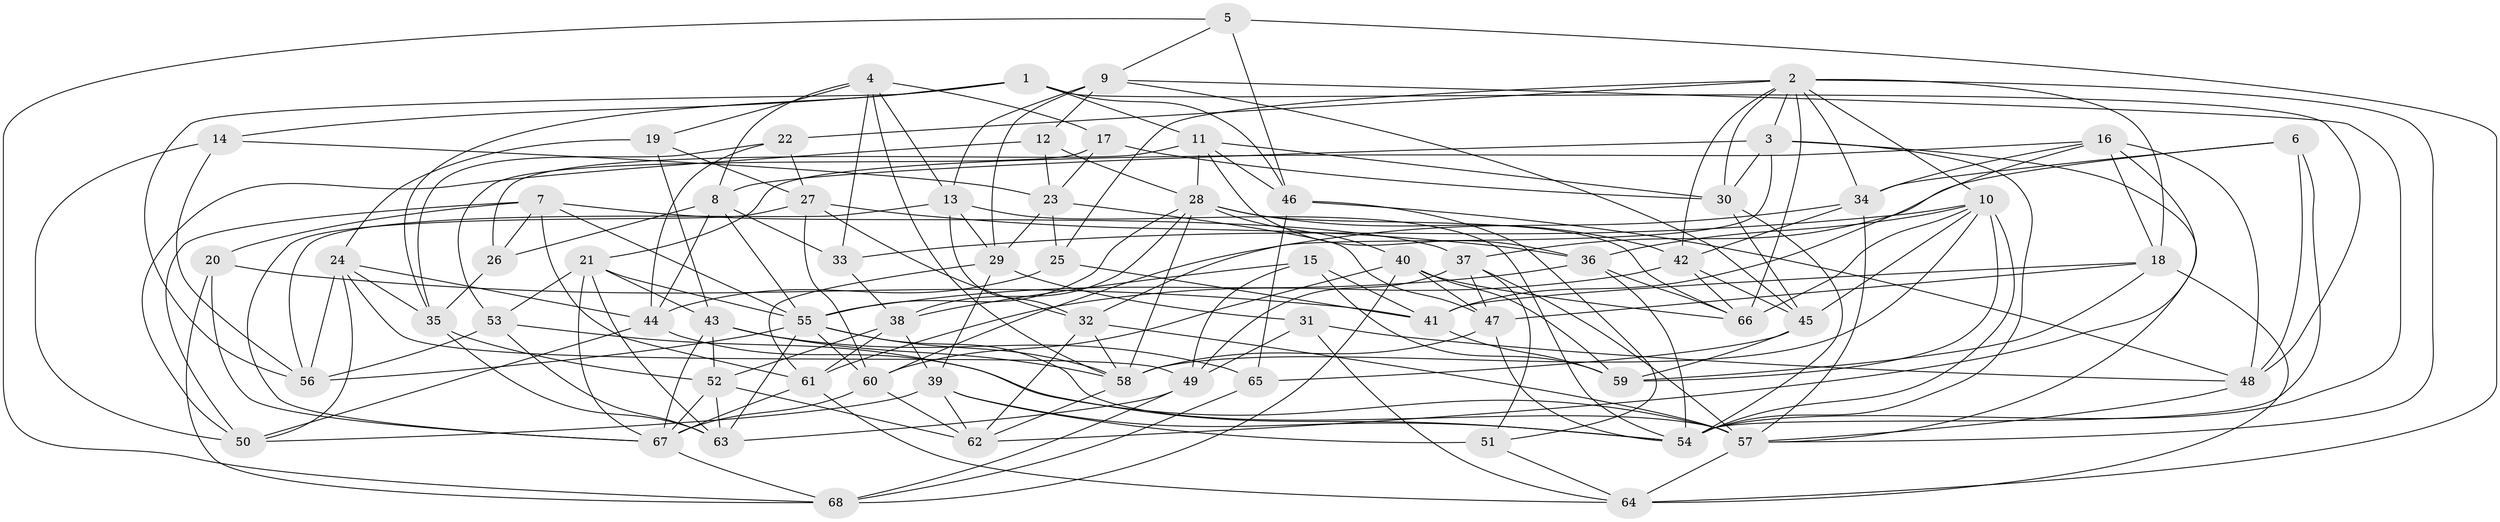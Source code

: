 // original degree distribution, {4: 1.0}
// Generated by graph-tools (version 1.1) at 2025/50/03/09/25 03:50:55]
// undirected, 68 vertices, 200 edges
graph export_dot {
graph [start="1"]
  node [color=gray90,style=filled];
  1;
  2;
  3;
  4;
  5;
  6;
  7;
  8;
  9;
  10;
  11;
  12;
  13;
  14;
  15;
  16;
  17;
  18;
  19;
  20;
  21;
  22;
  23;
  24;
  25;
  26;
  27;
  28;
  29;
  30;
  31;
  32;
  33;
  34;
  35;
  36;
  37;
  38;
  39;
  40;
  41;
  42;
  43;
  44;
  45;
  46;
  47;
  48;
  49;
  50;
  51;
  52;
  53;
  54;
  55;
  56;
  57;
  58;
  59;
  60;
  61;
  62;
  63;
  64;
  65;
  66;
  67;
  68;
  1 -- 11 [weight=1.0];
  1 -- 14 [weight=1.0];
  1 -- 35 [weight=1.0];
  1 -- 46 [weight=1.0];
  1 -- 48 [weight=1.0];
  1 -- 56 [weight=1.0];
  2 -- 3 [weight=1.0];
  2 -- 10 [weight=1.0];
  2 -- 18 [weight=1.0];
  2 -- 22 [weight=1.0];
  2 -- 25 [weight=1.0];
  2 -- 30 [weight=1.0];
  2 -- 34 [weight=1.0];
  2 -- 42 [weight=1.0];
  2 -- 57 [weight=1.0];
  2 -- 66 [weight=1.0];
  3 -- 8 [weight=1.0];
  3 -- 30 [weight=1.0];
  3 -- 32 [weight=1.0];
  3 -- 54 [weight=1.0];
  3 -- 57 [weight=1.0];
  4 -- 8 [weight=1.0];
  4 -- 13 [weight=1.0];
  4 -- 17 [weight=1.0];
  4 -- 19 [weight=1.0];
  4 -- 33 [weight=1.0];
  4 -- 58 [weight=1.0];
  5 -- 9 [weight=1.0];
  5 -- 46 [weight=1.0];
  5 -- 64 [weight=1.0];
  5 -- 68 [weight=1.0];
  6 -- 34 [weight=1.0];
  6 -- 37 [weight=1.0];
  6 -- 48 [weight=1.0];
  6 -- 54 [weight=1.0];
  7 -- 20 [weight=1.0];
  7 -- 26 [weight=1.0];
  7 -- 37 [weight=1.0];
  7 -- 50 [weight=1.0];
  7 -- 55 [weight=1.0];
  7 -- 61 [weight=1.0];
  8 -- 26 [weight=1.0];
  8 -- 33 [weight=1.0];
  8 -- 44 [weight=1.0];
  8 -- 55 [weight=1.0];
  9 -- 12 [weight=1.0];
  9 -- 13 [weight=1.0];
  9 -- 29 [weight=1.0];
  9 -- 45 [weight=1.0];
  9 -- 54 [weight=1.0];
  10 -- 33 [weight=1.0];
  10 -- 36 [weight=1.0];
  10 -- 45 [weight=1.0];
  10 -- 54 [weight=1.0];
  10 -- 58 [weight=1.0];
  10 -- 59 [weight=1.0];
  10 -- 66 [weight=1.0];
  11 -- 26 [weight=1.0];
  11 -- 28 [weight=1.0];
  11 -- 30 [weight=1.0];
  11 -- 36 [weight=1.0];
  11 -- 46 [weight=1.0];
  12 -- 23 [weight=1.0];
  12 -- 28 [weight=1.0];
  12 -- 50 [weight=1.0];
  13 -- 29 [weight=1.0];
  13 -- 32 [weight=1.0];
  13 -- 54 [weight=1.0];
  13 -- 56 [weight=1.0];
  14 -- 23 [weight=1.0];
  14 -- 50 [weight=1.0];
  14 -- 56 [weight=1.0];
  15 -- 38 [weight=1.0];
  15 -- 41 [weight=1.0];
  15 -- 49 [weight=1.0];
  15 -- 59 [weight=1.0];
  16 -- 18 [weight=1.0];
  16 -- 21 [weight=1.0];
  16 -- 34 [weight=1.0];
  16 -- 41 [weight=1.0];
  16 -- 48 [weight=1.0];
  16 -- 62 [weight=1.0];
  17 -- 23 [weight=1.0];
  17 -- 30 [weight=1.0];
  17 -- 53 [weight=1.0];
  18 -- 41 [weight=1.0];
  18 -- 47 [weight=1.0];
  18 -- 59 [weight=1.0];
  18 -- 64 [weight=1.0];
  19 -- 24 [weight=1.0];
  19 -- 27 [weight=1.0];
  19 -- 43 [weight=1.0];
  20 -- 41 [weight=1.0];
  20 -- 67 [weight=1.0];
  20 -- 68 [weight=1.0];
  21 -- 43 [weight=1.0];
  21 -- 53 [weight=1.0];
  21 -- 55 [weight=1.0];
  21 -- 63 [weight=1.0];
  21 -- 67 [weight=1.0];
  22 -- 27 [weight=1.0];
  22 -- 35 [weight=1.0];
  22 -- 44 [weight=1.0];
  23 -- 25 [weight=1.0];
  23 -- 29 [weight=1.0];
  23 -- 47 [weight=1.0];
  24 -- 35 [weight=1.0];
  24 -- 44 [weight=1.0];
  24 -- 49 [weight=1.0];
  24 -- 50 [weight=1.0];
  24 -- 56 [weight=1.0];
  25 -- 41 [weight=1.0];
  25 -- 44 [weight=1.0];
  26 -- 35 [weight=1.0];
  27 -- 32 [weight=1.0];
  27 -- 36 [weight=1.0];
  27 -- 60 [weight=1.0];
  27 -- 67 [weight=1.0];
  28 -- 38 [weight=1.0];
  28 -- 40 [weight=1.0];
  28 -- 42 [weight=1.0];
  28 -- 55 [weight=1.0];
  28 -- 58 [weight=1.0];
  28 -- 66 [weight=1.0];
  29 -- 31 [weight=1.0];
  29 -- 39 [weight=1.0];
  29 -- 61 [weight=1.0];
  30 -- 45 [weight=1.0];
  30 -- 54 [weight=1.0];
  31 -- 48 [weight=1.0];
  31 -- 49 [weight=1.0];
  31 -- 64 [weight=1.0];
  32 -- 57 [weight=1.0];
  32 -- 58 [weight=1.0];
  32 -- 62 [weight=1.0];
  33 -- 38 [weight=1.0];
  34 -- 42 [weight=1.0];
  34 -- 57 [weight=1.0];
  34 -- 60 [weight=1.0];
  35 -- 52 [weight=1.0];
  35 -- 63 [weight=1.0];
  36 -- 54 [weight=1.0];
  36 -- 55 [weight=1.0];
  36 -- 66 [weight=1.0];
  37 -- 47 [weight=1.0];
  37 -- 49 [weight=1.0];
  37 -- 51 [weight=1.0];
  37 -- 57 [weight=1.0];
  38 -- 39 [weight=1.0];
  38 -- 52 [weight=1.0];
  38 -- 61 [weight=1.0];
  39 -- 50 [weight=1.0];
  39 -- 51 [weight=1.0];
  39 -- 54 [weight=1.0];
  39 -- 62 [weight=1.0];
  40 -- 47 [weight=1.0];
  40 -- 59 [weight=1.0];
  40 -- 60 [weight=1.0];
  40 -- 66 [weight=1.0];
  40 -- 68 [weight=1.0];
  41 -- 59 [weight=1.0];
  42 -- 45 [weight=1.0];
  42 -- 61 [weight=1.0];
  42 -- 66 [weight=1.0];
  43 -- 52 [weight=1.0];
  43 -- 58 [weight=1.0];
  43 -- 65 [weight=1.0];
  43 -- 67 [weight=1.0];
  44 -- 50 [weight=1.0];
  44 -- 54 [weight=1.0];
  45 -- 59 [weight=1.0];
  45 -- 65 [weight=1.0];
  46 -- 48 [weight=1.0];
  46 -- 51 [weight=1.0];
  46 -- 65 [weight=1.0];
  47 -- 54 [weight=1.0];
  47 -- 58 [weight=1.0];
  48 -- 57 [weight=1.0];
  49 -- 63 [weight=1.0];
  49 -- 68 [weight=1.0];
  51 -- 64 [weight=1.0];
  52 -- 62 [weight=1.0];
  52 -- 63 [weight=1.0];
  52 -- 67 [weight=1.0];
  53 -- 56 [weight=1.0];
  53 -- 57 [weight=2.0];
  53 -- 63 [weight=1.0];
  55 -- 56 [weight=1.0];
  55 -- 57 [weight=1.0];
  55 -- 58 [weight=1.0];
  55 -- 60 [weight=1.0];
  55 -- 63 [weight=1.0];
  57 -- 64 [weight=1.0];
  58 -- 62 [weight=1.0];
  60 -- 62 [weight=1.0];
  60 -- 67 [weight=1.0];
  61 -- 64 [weight=1.0];
  61 -- 67 [weight=1.0];
  65 -- 68 [weight=1.0];
  67 -- 68 [weight=1.0];
}
